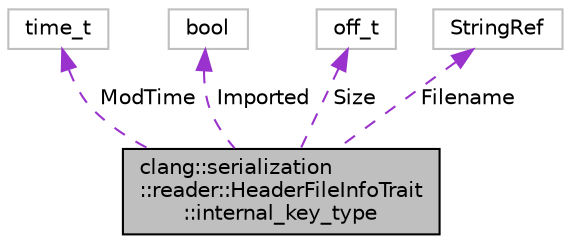 digraph "clang::serialization::reader::HeaderFileInfoTrait::internal_key_type"
{
 // LATEX_PDF_SIZE
  bgcolor="transparent";
  edge [fontname="Helvetica",fontsize="10",labelfontname="Helvetica",labelfontsize="10"];
  node [fontname="Helvetica",fontsize="10",shape=record];
  Node1 [label="clang::serialization\l::reader::HeaderFileInfoTrait\l::internal_key_type",height=0.2,width=0.4,color="black", fillcolor="grey75", style="filled", fontcolor="black",tooltip=" "];
  Node2 -> Node1 [dir="back",color="darkorchid3",fontsize="10",style="dashed",label=" ModTime" ,fontname="Helvetica"];
  Node2 [label="time_t",height=0.2,width=0.4,color="grey75",tooltip=" "];
  Node3 -> Node1 [dir="back",color="darkorchid3",fontsize="10",style="dashed",label=" Imported" ,fontname="Helvetica"];
  Node3 [label="bool",height=0.2,width=0.4,color="grey75",tooltip=" "];
  Node4 -> Node1 [dir="back",color="darkorchid3",fontsize="10",style="dashed",label=" Size" ,fontname="Helvetica"];
  Node4 [label="off_t",height=0.2,width=0.4,color="grey75",tooltip=" "];
  Node5 -> Node1 [dir="back",color="darkorchid3",fontsize="10",style="dashed",label=" Filename" ,fontname="Helvetica"];
  Node5 [label="StringRef",height=0.2,width=0.4,color="grey75",tooltip=" "];
}
